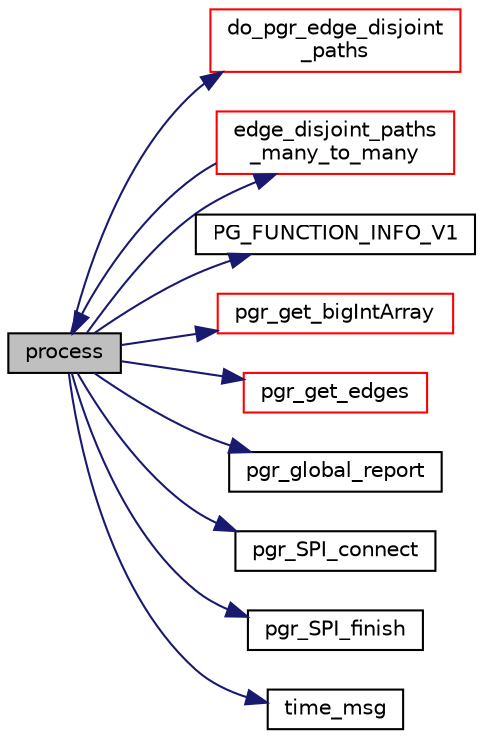 digraph "process"
{
  edge [fontname="Helvetica",fontsize="10",labelfontname="Helvetica",labelfontsize="10"];
  node [fontname="Helvetica",fontsize="10",shape=record];
  rankdir="LR";
  Node1 [label="process",height=0.2,width=0.4,color="black", fillcolor="grey75", style="filled", fontcolor="black"];
  Node1 -> Node2 [color="midnightblue",fontsize="10",style="solid",fontname="Helvetica"];
  Node2 [label="do_pgr_edge_disjoint\l_paths",height=0.2,width=0.4,color="red", fillcolor="white", style="filled",URL="$edge__disjoint__paths__driver_8cpp.html#af803bb905273bb98498a91469dd673ae"];
  Node1 -> Node3 [color="midnightblue",fontsize="10",style="solid",fontname="Helvetica"];
  Node3 [label="edge_disjoint_paths\l_many_to_many",height=0.2,width=0.4,color="red", fillcolor="white", style="filled",URL="$edge__disjoint__paths_8c.html#a428ef5f43c537f6aa69378581e302e65"];
  Node3 -> Node1 [color="midnightblue",fontsize="10",style="solid",fontname="Helvetica"];
  Node1 -> Node4 [color="midnightblue",fontsize="10",style="solid",fontname="Helvetica"];
  Node4 [label="PG_FUNCTION_INFO_V1",height=0.2,width=0.4,color="black", fillcolor="white", style="filled",URL="$edge__disjoint__paths_8c.html#ae5f40f8f98c7c7b1a5452fed7cddb7c7"];
  Node1 -> Node5 [color="midnightblue",fontsize="10",style="solid",fontname="Helvetica"];
  Node5 [label="pgr_get_bigIntArray",height=0.2,width=0.4,color="red", fillcolor="white", style="filled",URL="$arrays__input_8c.html#a8b3b624e84ed449440408d11251384c1",tooltip="enforces the input array to be NOT empty "];
  Node1 -> Node6 [color="midnightblue",fontsize="10",style="solid",fontname="Helvetica"];
  Node6 [label="pgr_get_edges",height=0.2,width=0.4,color="red", fillcolor="white", style="filled",URL="$edges__input_8c.html#af663e291b6bdfe777789be38b6bfcf76",tooltip="basic edge_sql "];
  Node1 -> Node7 [color="midnightblue",fontsize="10",style="solid",fontname="Helvetica"];
  Node7 [label="pgr_global_report",height=0.2,width=0.4,color="black", fillcolor="white", style="filled",URL="$e__report_8c.html#aa7833fe4baf65aa901e1129575e7deb2",tooltip="notice & error "];
  Node1 -> Node8 [color="midnightblue",fontsize="10",style="solid",fontname="Helvetica"];
  Node8 [label="pgr_SPI_connect",height=0.2,width=0.4,color="black", fillcolor="white", style="filled",URL="$postgres__connection_8c.html#aef5deb780b1cf78c56b1794ab826ac64"];
  Node1 -> Node9 [color="midnightblue",fontsize="10",style="solid",fontname="Helvetica"];
  Node9 [label="pgr_SPI_finish",height=0.2,width=0.4,color="black", fillcolor="white", style="filled",URL="$postgres__connection_8c.html#ae36e7862564b5e72c25c9e26ae8e355f"];
  Node1 -> Node10 [color="midnightblue",fontsize="10",style="solid",fontname="Helvetica"];
  Node10 [label="time_msg",height=0.2,width=0.4,color="black", fillcolor="white", style="filled",URL="$time__msg_8c.html#a989d9723eb6d9be4cbf1214136286dbe"];
}
